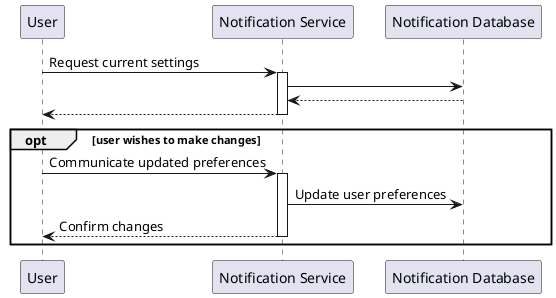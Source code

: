 @startuml

participant "User" as user
participant "Notification Service" as notserv
participant "Notification Database" as notdb

user -> notserv: Request current settings
activate notserv

notserv -> notdb
notdb --> notserv

notserv --> user

deactivate notserv

opt user wishes to make changes

user -> notserv: Communicate updated preferences

activate notserv

notserv -> notdb: Update user preferences

notserv --> user: Confirm changes

deactivate notserv

end

@enduml